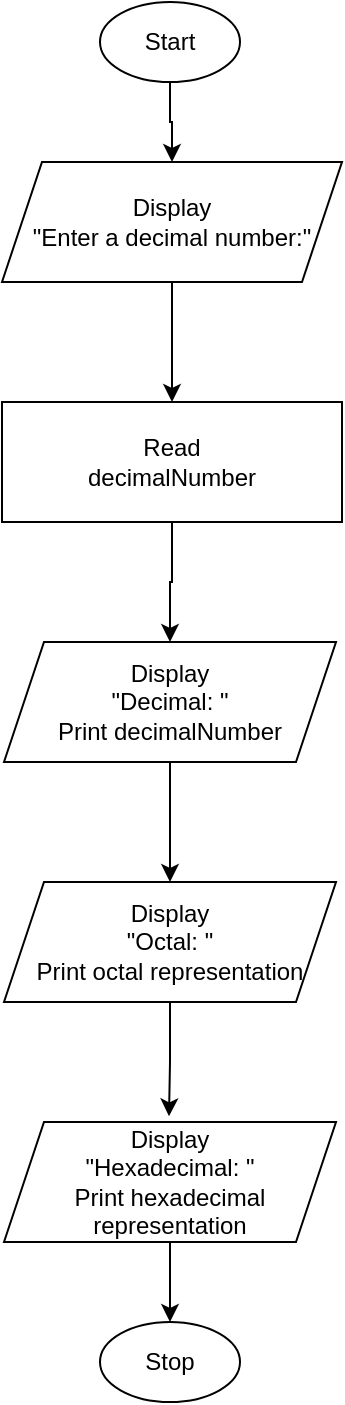 <mxfile version="21.6.8" type="device">
  <diagram name="Page-1" id="y1YB_mS1U00hA7DTi7aH">
    <mxGraphModel dx="1166" dy="772" grid="1" gridSize="10" guides="1" tooltips="1" connect="1" arrows="1" fold="1" page="1" pageScale="1" pageWidth="827" pageHeight="1169" math="0" shadow="0">
      <root>
        <mxCell id="0" />
        <mxCell id="1" parent="0" />
        <mxCell id="DX2eaxMMcVma0OAR6vJr-7" style="edgeStyle=orthogonalEdgeStyle;rounded=0;orthogonalLoop=1;jettySize=auto;html=1;" edge="1" parent="1" source="DX2eaxMMcVma0OAR6vJr-1" target="DX2eaxMMcVma0OAR6vJr-2">
          <mxGeometry relative="1" as="geometry" />
        </mxCell>
        <mxCell id="DX2eaxMMcVma0OAR6vJr-1" value="Start" style="ellipse;whiteSpace=wrap;html=1;" vertex="1" parent="1">
          <mxGeometry x="379" y="50" width="70" height="40" as="geometry" />
        </mxCell>
        <mxCell id="DX2eaxMMcVma0OAR6vJr-8" style="edgeStyle=orthogonalEdgeStyle;rounded=0;orthogonalLoop=1;jettySize=auto;html=1;entryX=0.5;entryY=0;entryDx=0;entryDy=0;" edge="1" parent="1" source="DX2eaxMMcVma0OAR6vJr-2" target="DX2eaxMMcVma0OAR6vJr-3">
          <mxGeometry relative="1" as="geometry" />
        </mxCell>
        <mxCell id="DX2eaxMMcVma0OAR6vJr-2" value="Display&lt;br&gt;&quot;Enter a decimal number:&quot;" style="shape=parallelogram;perimeter=parallelogramPerimeter;whiteSpace=wrap;html=1;fixedSize=1;" vertex="1" parent="1">
          <mxGeometry x="330" y="130" width="170" height="60" as="geometry" />
        </mxCell>
        <mxCell id="DX2eaxMMcVma0OAR6vJr-9" style="edgeStyle=orthogonalEdgeStyle;rounded=0;orthogonalLoop=1;jettySize=auto;html=1;entryX=0.5;entryY=0;entryDx=0;entryDy=0;" edge="1" parent="1" source="DX2eaxMMcVma0OAR6vJr-3" target="DX2eaxMMcVma0OAR6vJr-4">
          <mxGeometry relative="1" as="geometry" />
        </mxCell>
        <mxCell id="DX2eaxMMcVma0OAR6vJr-3" value="Read&lt;br&gt;decimalNumber" style="rounded=0;whiteSpace=wrap;html=1;" vertex="1" parent="1">
          <mxGeometry x="330" y="250" width="170" height="60" as="geometry" />
        </mxCell>
        <mxCell id="DX2eaxMMcVma0OAR6vJr-10" style="edgeStyle=orthogonalEdgeStyle;rounded=0;orthogonalLoop=1;jettySize=auto;html=1;entryX=0.5;entryY=0;entryDx=0;entryDy=0;" edge="1" parent="1" source="DX2eaxMMcVma0OAR6vJr-4" target="DX2eaxMMcVma0OAR6vJr-5">
          <mxGeometry relative="1" as="geometry" />
        </mxCell>
        <mxCell id="DX2eaxMMcVma0OAR6vJr-4" value="Display&lt;br&gt;&quot;Decimal: &quot;&lt;br&gt;Print decimalNumber" style="shape=parallelogram;perimeter=parallelogramPerimeter;whiteSpace=wrap;html=1;fixedSize=1;" vertex="1" parent="1">
          <mxGeometry x="331" y="370" width="166" height="60" as="geometry" />
        </mxCell>
        <mxCell id="DX2eaxMMcVma0OAR6vJr-11" style="edgeStyle=orthogonalEdgeStyle;rounded=0;orthogonalLoop=1;jettySize=auto;html=1;entryX=0.497;entryY=-0.047;entryDx=0;entryDy=0;entryPerimeter=0;" edge="1" parent="1" source="DX2eaxMMcVma0OAR6vJr-5" target="DX2eaxMMcVma0OAR6vJr-6">
          <mxGeometry relative="1" as="geometry" />
        </mxCell>
        <mxCell id="DX2eaxMMcVma0OAR6vJr-5" value="Display&lt;br&gt;&quot;Octal: &quot;&lt;br&gt;Print octal representation" style="shape=parallelogram;perimeter=parallelogramPerimeter;whiteSpace=wrap;html=1;fixedSize=1;" vertex="1" parent="1">
          <mxGeometry x="331" y="490" width="166" height="60" as="geometry" />
        </mxCell>
        <mxCell id="DX2eaxMMcVma0OAR6vJr-13" style="edgeStyle=orthogonalEdgeStyle;rounded=0;orthogonalLoop=1;jettySize=auto;html=1;entryX=0.5;entryY=0;entryDx=0;entryDy=0;" edge="1" parent="1" source="DX2eaxMMcVma0OAR6vJr-6" target="DX2eaxMMcVma0OAR6vJr-12">
          <mxGeometry relative="1" as="geometry" />
        </mxCell>
        <mxCell id="DX2eaxMMcVma0OAR6vJr-6" value="Display&lt;br&gt;&quot;Hexadecimal: &quot;&lt;br&gt;Print hexadecimal representation" style="shape=parallelogram;perimeter=parallelogramPerimeter;whiteSpace=wrap;html=1;fixedSize=1;" vertex="1" parent="1">
          <mxGeometry x="331" y="610" width="166" height="60" as="geometry" />
        </mxCell>
        <mxCell id="DX2eaxMMcVma0OAR6vJr-12" value="Stop" style="ellipse;whiteSpace=wrap;html=1;" vertex="1" parent="1">
          <mxGeometry x="379" y="710" width="70" height="40" as="geometry" />
        </mxCell>
      </root>
    </mxGraphModel>
  </diagram>
</mxfile>
